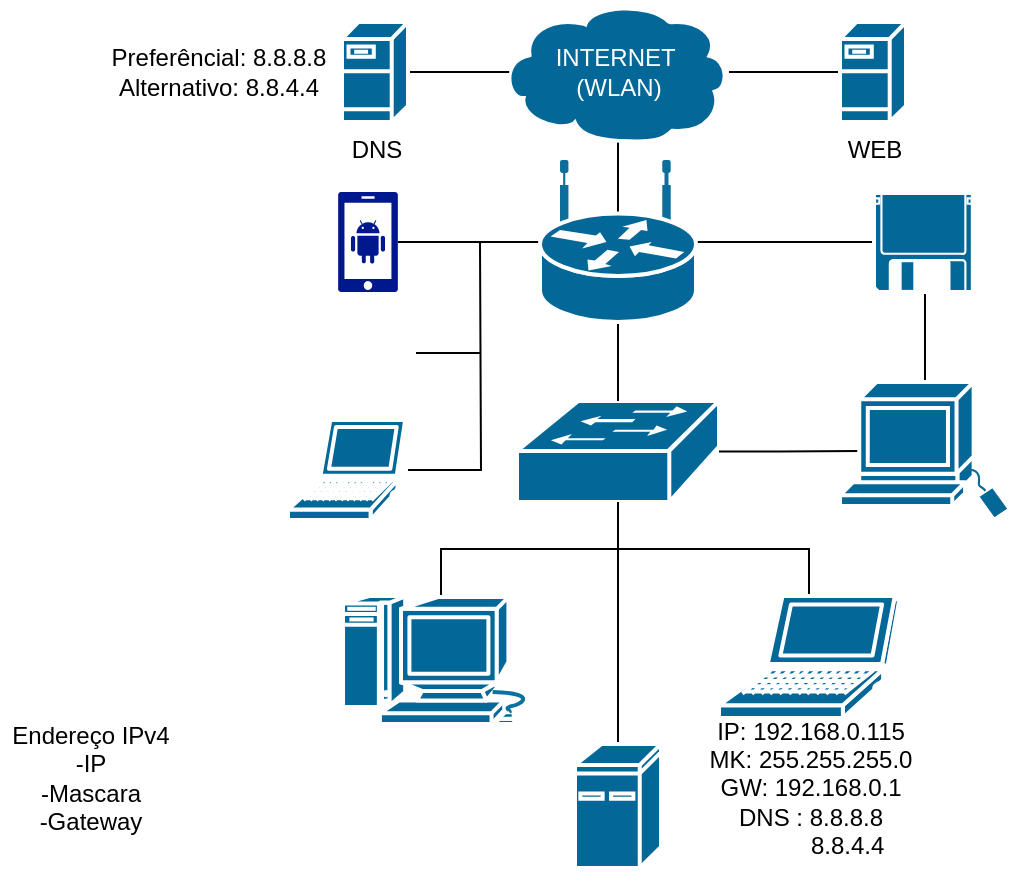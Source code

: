<mxfile version="13.10.1" type="github">
  <diagram id="5_-rc2qXfQ2ML2-giUo3" name="Page-1">
    <mxGraphModel dx="1014" dy="541" grid="1" gridSize="10" guides="1" tooltips="1" connect="1" arrows="1" fold="1" page="1" pageScale="1" pageWidth="827" pageHeight="1169" math="0" shadow="0">
      <root>
        <mxCell id="0" />
        <mxCell id="1" parent="0" />
        <mxCell id="fg2jZlJ1TkzfxUgz0HJb-26" style="edgeStyle=orthogonalEdgeStyle;rounded=0;orthogonalLoop=1;jettySize=auto;html=1;endArrow=none;endFill=0;" parent="1" source="fg2jZlJ1TkzfxUgz0HJb-1" target="fg2jZlJ1TkzfxUgz0HJb-17" edge="1">
          <mxGeometry relative="1" as="geometry" />
        </mxCell>
        <mxCell id="fg2jZlJ1TkzfxUgz0HJb-27" style="edgeStyle=orthogonalEdgeStyle;rounded=0;orthogonalLoop=1;jettySize=auto;html=1;endArrow=none;endFill=0;" parent="1" source="fg2jZlJ1TkzfxUgz0HJb-1" target="fg2jZlJ1TkzfxUgz0HJb-18" edge="1">
          <mxGeometry relative="1" as="geometry" />
        </mxCell>
        <mxCell id="fg2jZlJ1TkzfxUgz0HJb-34" style="edgeStyle=orthogonalEdgeStyle;rounded=0;orthogonalLoop=1;jettySize=auto;html=1;endArrow=none;endFill=0;entryX=0.115;entryY=0.5;entryDx=0;entryDy=0;entryPerimeter=0;" parent="1" source="fg2jZlJ1TkzfxUgz0HJb-1" target="fg2jZlJ1TkzfxUgz0HJb-10" edge="1">
          <mxGeometry relative="1" as="geometry" />
        </mxCell>
        <mxCell id="fg2jZlJ1TkzfxUgz0HJb-1" value="" style="shape=mxgraph.cisco.switches.workgroup_switch;html=1;pointerEvents=1;dashed=0;fillColor=#036897;strokeColor=#ffffff;strokeWidth=2;verticalLabelPosition=bottom;verticalAlign=top;align=center;outlineConnect=0;" parent="1" vertex="1">
          <mxGeometry x="348.5" y="389.5" width="101" height="50.5" as="geometry" />
        </mxCell>
        <mxCell id="fg2jZlJ1TkzfxUgz0HJb-9" style="edgeStyle=orthogonalEdgeStyle;rounded=0;orthogonalLoop=1;jettySize=auto;html=1;exitX=0.5;exitY=1;exitDx=0;exitDy=0;exitPerimeter=0;endArrow=none;endFill=0;" parent="1" source="fg2jZlJ1TkzfxUgz0HJb-3" target="fg2jZlJ1TkzfxUgz0HJb-1" edge="1">
          <mxGeometry relative="1" as="geometry" />
        </mxCell>
        <mxCell id="fg2jZlJ1TkzfxUgz0HJb-11" style="edgeStyle=orthogonalEdgeStyle;rounded=0;orthogonalLoop=1;jettySize=auto;html=1;entryX=0;entryY=0.5;entryDx=0;entryDy=0;entryPerimeter=0;endArrow=none;endFill=0;" parent="1" source="fg2jZlJ1TkzfxUgz0HJb-3" target="fg2jZlJ1TkzfxUgz0HJb-4" edge="1">
          <mxGeometry relative="1" as="geometry" />
        </mxCell>
        <mxCell id="QDhg7-FyXih3HiJP6Dnm-12" style="edgeStyle=orthogonalEdgeStyle;rounded=0;orthogonalLoop=1;jettySize=auto;html=1;exitX=0.5;exitY=0.32;exitDx=0;exitDy=0;exitPerimeter=0;endArrow=none;endFill=0;" edge="1" parent="1" source="fg2jZlJ1TkzfxUgz0HJb-3" target="QDhg7-FyXih3HiJP6Dnm-1">
          <mxGeometry relative="1" as="geometry" />
        </mxCell>
        <mxCell id="QDhg7-FyXih3HiJP6Dnm-27" style="edgeStyle=orthogonalEdgeStyle;rounded=0;orthogonalLoop=1;jettySize=auto;html=1;endArrow=none;endFill=0;fontColor=#FFFFFF;" edge="1" parent="1" source="fg2jZlJ1TkzfxUgz0HJb-3">
          <mxGeometry relative="1" as="geometry">
            <mxPoint x="330.0" y="310" as="targetPoint" />
          </mxGeometry>
        </mxCell>
        <mxCell id="fg2jZlJ1TkzfxUgz0HJb-3" value="" style="shape=mxgraph.cisco.routers.wireless_router;html=1;pointerEvents=1;dashed=0;fillColor=#036897;strokeColor=#ffffff;strokeWidth=2;verticalLabelPosition=bottom;verticalAlign=top;align=center;outlineConnect=0;" parent="1" vertex="1">
          <mxGeometry x="360" y="270" width="78" height="80" as="geometry" />
        </mxCell>
        <mxCell id="fg2jZlJ1TkzfxUgz0HJb-12" style="edgeStyle=orthogonalEdgeStyle;rounded=0;orthogonalLoop=1;jettySize=auto;html=1;entryX=0.5;entryY=0;entryDx=0;entryDy=0;entryPerimeter=0;endArrow=none;endFill=0;" parent="1" source="fg2jZlJ1TkzfxUgz0HJb-4" target="fg2jZlJ1TkzfxUgz0HJb-10" edge="1">
          <mxGeometry relative="1" as="geometry" />
        </mxCell>
        <mxCell id="fg2jZlJ1TkzfxUgz0HJb-4" value="" style="shape=mxgraph.cisco.storage.diskette;html=1;pointerEvents=1;dashed=0;fillColor=#036897;strokeColor=#ffffff;strokeWidth=2;verticalLabelPosition=bottom;verticalAlign=top;align=center;outlineConnect=0;" parent="1" vertex="1">
          <mxGeometry x="527" y="285" width="51" height="50" as="geometry" />
        </mxCell>
        <mxCell id="fg2jZlJ1TkzfxUgz0HJb-10" value="" style="shape=mxgraph.cisco.computers_and_peripherals.sun_workstation;html=1;pointerEvents=1;dashed=0;fillColor=#036897;strokeColor=#ffffff;strokeWidth=2;verticalLabelPosition=bottom;verticalAlign=top;align=center;outlineConnect=0;" parent="1" vertex="1">
          <mxGeometry x="510" y="380" width="85" height="69" as="geometry" />
        </mxCell>
        <mxCell id="fg2jZlJ1TkzfxUgz0HJb-24" style="edgeStyle=orthogonalEdgeStyle;rounded=0;orthogonalLoop=1;jettySize=auto;html=1;endArrow=none;endFill=0;" parent="1" source="fg2jZlJ1TkzfxUgz0HJb-13" target="fg2jZlJ1TkzfxUgz0HJb-1" edge="1">
          <mxGeometry relative="1" as="geometry">
            <mxPoint x="360" y="467" as="targetPoint" />
          </mxGeometry>
        </mxCell>
        <mxCell id="fg2jZlJ1TkzfxUgz0HJb-13" value="" style="shape=mxgraph.cisco.computers_and_peripherals.macintosh;html=1;pointerEvents=1;dashed=0;fillColor=#036897;strokeColor=#ffffff;strokeWidth=2;verticalLabelPosition=bottom;verticalAlign=top;align=center;outlineConnect=0;" parent="1" vertex="1">
          <mxGeometry x="261" y="487" width="99" height="64" as="geometry" />
        </mxCell>
        <mxCell id="fg2jZlJ1TkzfxUgz0HJb-17" value="" style="shape=mxgraph.cisco.computers_and_peripherals.laptop;html=1;pointerEvents=1;dashed=0;fillColor=#036897;strokeColor=#ffffff;strokeWidth=2;verticalLabelPosition=bottom;verticalAlign=top;align=center;outlineConnect=0;" parent="1" vertex="1">
          <mxGeometry x="449.5" y="487" width="90" height="61" as="geometry" />
        </mxCell>
        <mxCell id="fg2jZlJ1TkzfxUgz0HJb-18" value="" style="shape=mxgraph.cisco.computers_and_peripherals.ibm_mini_as400;html=1;pointerEvents=1;dashed=0;fillColor=#036897;strokeColor=#ffffff;strokeWidth=2;verticalLabelPosition=bottom;verticalAlign=top;align=center;outlineConnect=0;" parent="1" vertex="1">
          <mxGeometry x="377.5" y="561" width="43" height="62" as="geometry" />
        </mxCell>
        <mxCell id="QDhg7-FyXih3HiJP6Dnm-22" style="edgeStyle=orthogonalEdgeStyle;rounded=0;orthogonalLoop=1;jettySize=auto;html=1;endArrow=none;endFill=0;fontColor=#FFFFFF;" edge="1" parent="1" source="fg2jZlJ1TkzfxUgz0HJb-29">
          <mxGeometry relative="1" as="geometry">
            <mxPoint x="330.0" y="310" as="targetPoint" />
          </mxGeometry>
        </mxCell>
        <mxCell id="fg2jZlJ1TkzfxUgz0HJb-29" value="" style="aspect=fixed;pointerEvents=1;shadow=0;dashed=0;html=1;strokeColor=none;labelPosition=center;verticalLabelPosition=bottom;verticalAlign=top;align=center;fillColor=#00188D;shape=mxgraph.mscae.enterprise.android_phone" parent="1" vertex="1">
          <mxGeometry x="259" y="285" width="30" height="50" as="geometry" />
        </mxCell>
        <mxCell id="QDhg7-FyXih3HiJP6Dnm-24" style="edgeStyle=orthogonalEdgeStyle;rounded=0;orthogonalLoop=1;jettySize=auto;html=1;endArrow=none;endFill=0;fontColor=#FFFFFF;" edge="1" parent="1" source="fg2jZlJ1TkzfxUgz0HJb-30">
          <mxGeometry relative="1" as="geometry">
            <mxPoint x="330.0" y="365.5" as="targetPoint" />
          </mxGeometry>
        </mxCell>
        <mxCell id="fg2jZlJ1TkzfxUgz0HJb-30" value="" style="shape=image;html=1;verticalAlign=top;verticalLabelPosition=bottom;labelBackgroundColor=#ffffff;imageAspect=0;aspect=fixed;image=https://cdn4.iconfinder.com/data/icons/social-media-logos-6/512/5-xbox-128.png" parent="1" vertex="1">
          <mxGeometry x="250" y="341.5" width="48" height="48" as="geometry" />
        </mxCell>
        <mxCell id="QDhg7-FyXih3HiJP6Dnm-23" style="edgeStyle=orthogonalEdgeStyle;rounded=0;orthogonalLoop=1;jettySize=auto;html=1;endArrow=none;endFill=0;fontColor=#FFFFFF;" edge="1" parent="1" source="fg2jZlJ1TkzfxUgz0HJb-32">
          <mxGeometry relative="1" as="geometry">
            <mxPoint x="330" y="310" as="targetPoint" />
          </mxGeometry>
        </mxCell>
        <mxCell id="fg2jZlJ1TkzfxUgz0HJb-32" value="" style="shape=mxgraph.cisco.computers_and_peripherals.laptop;html=1;pointerEvents=1;dashed=0;fillColor=#036897;strokeColor=#ffffff;strokeWidth=2;verticalLabelPosition=bottom;verticalAlign=top;align=center;outlineConnect=0;" parent="1" vertex="1">
          <mxGeometry x="234" y="399" width="60" height="50" as="geometry" />
        </mxCell>
        <mxCell id="QDhg7-FyXih3HiJP6Dnm-10" style="edgeStyle=orthogonalEdgeStyle;rounded=0;orthogonalLoop=1;jettySize=auto;html=1;endArrow=none;endFill=0;" edge="1" parent="1" source="QDhg7-FyXih3HiJP6Dnm-1" target="QDhg7-FyXih3HiJP6Dnm-9">
          <mxGeometry relative="1" as="geometry" />
        </mxCell>
        <mxCell id="QDhg7-FyXih3HiJP6Dnm-1" value="" style="shape=mxgraph.cisco.storage.cloud;html=1;pointerEvents=1;dashed=0;fillColor=#036897;strokeColor=#ffffff;strokeWidth=2;verticalLabelPosition=bottom;verticalAlign=top;align=center;outlineConnect=0;" vertex="1" parent="1">
          <mxGeometry x="340" y="190" width="114.5" height="70" as="geometry" />
        </mxCell>
        <mxCell id="QDhg7-FyXih3HiJP6Dnm-3" value="Endereço IPv4&lt;br&gt;-IP&lt;br&gt;-Mascara&lt;br&gt;-Gateway" style="text;html=1;align=center;verticalAlign=middle;resizable=0;points=[];autosize=1;" vertex="1" parent="1">
          <mxGeometry x="90" y="548" width="90" height="60" as="geometry" />
        </mxCell>
        <mxCell id="QDhg7-FyXih3HiJP6Dnm-4" value="IP: 192.168.0.115&lt;br&gt;MK: 255.255.255.0&lt;br&gt;GW: 192.168.0.1&lt;br&gt;DNS : 8.8.8.8&lt;br&gt;&amp;nbsp; &amp;nbsp; &amp;nbsp; &amp;nbsp; &amp;nbsp; &amp;nbsp;8.8.4.4" style="text;html=1;align=center;verticalAlign=middle;resizable=0;points=[];autosize=1;" vertex="1" parent="1">
          <mxGeometry x="434.5" y="543" width="120" height="80" as="geometry" />
        </mxCell>
        <mxCell id="QDhg7-FyXih3HiJP6Dnm-8" style="edgeStyle=orthogonalEdgeStyle;rounded=0;orthogonalLoop=1;jettySize=auto;html=1;entryX=0.04;entryY=0.5;entryDx=0;entryDy=0;entryPerimeter=0;endArrow=none;endFill=0;" edge="1" parent="1" source="QDhg7-FyXih3HiJP6Dnm-7" target="QDhg7-FyXih3HiJP6Dnm-1">
          <mxGeometry relative="1" as="geometry" />
        </mxCell>
        <mxCell id="QDhg7-FyXih3HiJP6Dnm-7" value="DNS" style="shape=mxgraph.cisco.servers.fileserver;html=1;pointerEvents=1;dashed=0;fillColor=#036897;strokeColor=#ffffff;strokeWidth=2;verticalLabelPosition=bottom;verticalAlign=top;align=center;outlineConnect=0;" vertex="1" parent="1">
          <mxGeometry x="261" y="200" width="33" height="50" as="geometry" />
        </mxCell>
        <mxCell id="QDhg7-FyXih3HiJP6Dnm-9" value="WEB" style="shape=mxgraph.cisco.servers.fileserver;html=1;pointerEvents=1;dashed=0;fillColor=#036897;strokeColor=#ffffff;strokeWidth=2;verticalLabelPosition=bottom;verticalAlign=top;align=center;outlineConnect=0;" vertex="1" parent="1">
          <mxGeometry x="510" y="200" width="33" height="50" as="geometry" />
        </mxCell>
        <mxCell id="QDhg7-FyXih3HiJP6Dnm-11" value="INTERNET&amp;nbsp;&lt;br&gt;(WLAN)" style="text;html=1;align=center;verticalAlign=middle;resizable=0;points=[];autosize=1;fontColor=#FFFFFF;" vertex="1" parent="1">
          <mxGeometry x="359" y="210" width="80" height="30" as="geometry" />
        </mxCell>
        <mxCell id="QDhg7-FyXih3HiJP6Dnm-29" value="&lt;font color=&quot;#000000&quot;&gt;Preferêncial: 8.8.8.8&lt;br&gt;Alternativo: 8.8.4.4&lt;br&gt;&lt;/font&gt;" style="text;html=1;align=center;verticalAlign=middle;resizable=0;points=[];autosize=1;fontColor=#FFFFFF;" vertex="1" parent="1">
          <mxGeometry x="139" y="210" width="120" height="30" as="geometry" />
        </mxCell>
      </root>
    </mxGraphModel>
  </diagram>
</mxfile>

